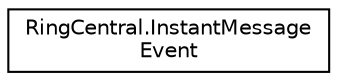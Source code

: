 digraph "Graphical Class Hierarchy"
{
 // LATEX_PDF_SIZE
  edge [fontname="Helvetica",fontsize="10",labelfontname="Helvetica",labelfontsize="10"];
  node [fontname="Helvetica",fontsize="10",shape=record];
  rankdir="LR";
  Node0 [label="RingCentral.InstantMessage\lEvent",height=0.2,width=0.4,color="black", fillcolor="white", style="filled",URL="$classRingCentral_1_1InstantMessageEvent.html",tooltip=" "];
}
